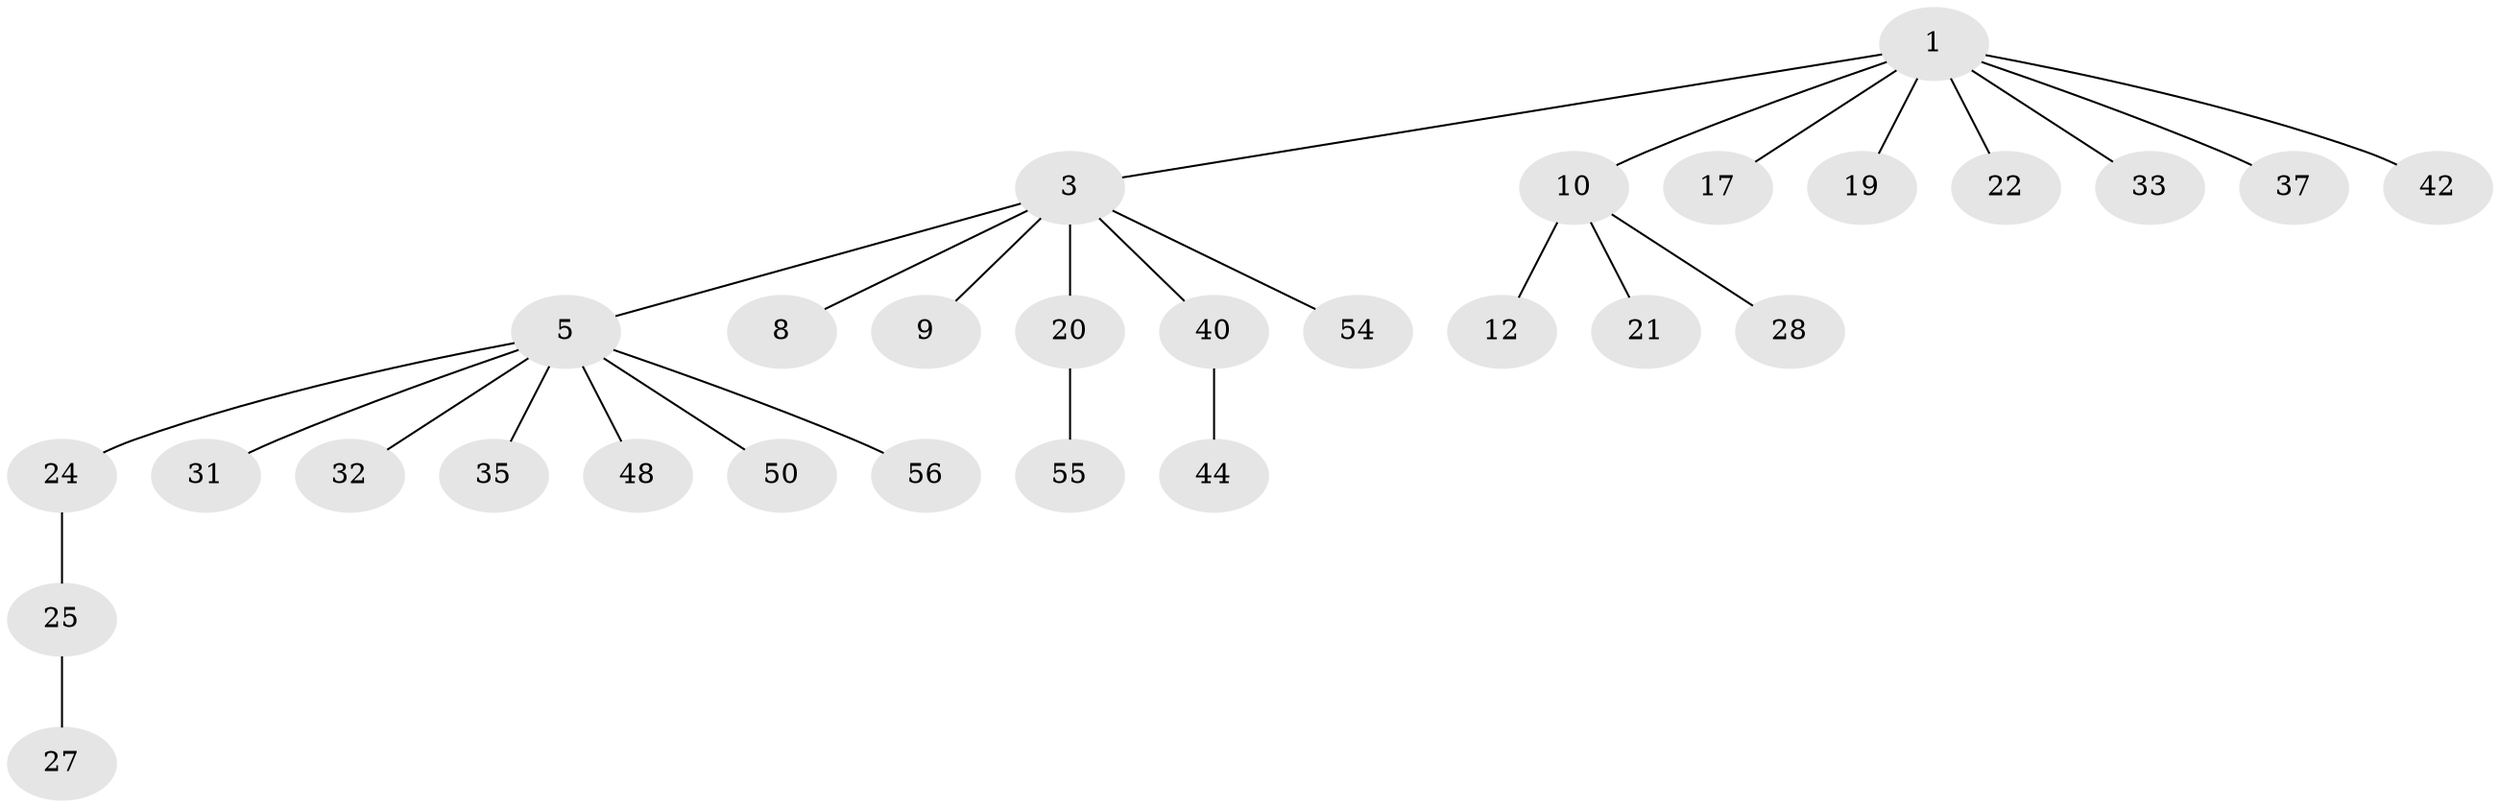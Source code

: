 // original degree distribution, {5: 0.034482758620689655, 4: 0.06896551724137931, 7: 0.017241379310344827, 3: 0.1206896551724138, 2: 0.27586206896551724, 1: 0.4827586206896552}
// Generated by graph-tools (version 1.1) at 2025/19/03/04/25 18:19:23]
// undirected, 29 vertices, 28 edges
graph export_dot {
graph [start="1"]
  node [color=gray90,style=filled];
  1 [super="+2+4"];
  3 [super="+14+6"];
  5 [super="+7+15"];
  8;
  9;
  10 [super="+11+29+34"];
  12 [super="+53"];
  17;
  19 [super="+39+49"];
  20 [super="+43"];
  21;
  22 [super="+57"];
  24 [super="+30"];
  25;
  27;
  28 [super="+46"];
  31;
  32;
  33;
  35;
  37 [super="+45"];
  40;
  42;
  44;
  48;
  50 [super="+51"];
  54;
  55;
  56 [super="+58"];
  1 -- 3;
  1 -- 10;
  1 -- 22;
  1 -- 42;
  1 -- 19;
  1 -- 33;
  1 -- 37;
  1 -- 17;
  3 -- 5;
  3 -- 8;
  3 -- 9;
  3 -- 20;
  3 -- 40;
  3 -- 54;
  5 -- 24;
  5 -- 32;
  5 -- 48;
  5 -- 50;
  5 -- 35;
  5 -- 56;
  5 -- 31;
  10 -- 21;
  10 -- 28;
  10 -- 12;
  20 -- 55;
  24 -- 25;
  25 -- 27;
  40 -- 44;
}

